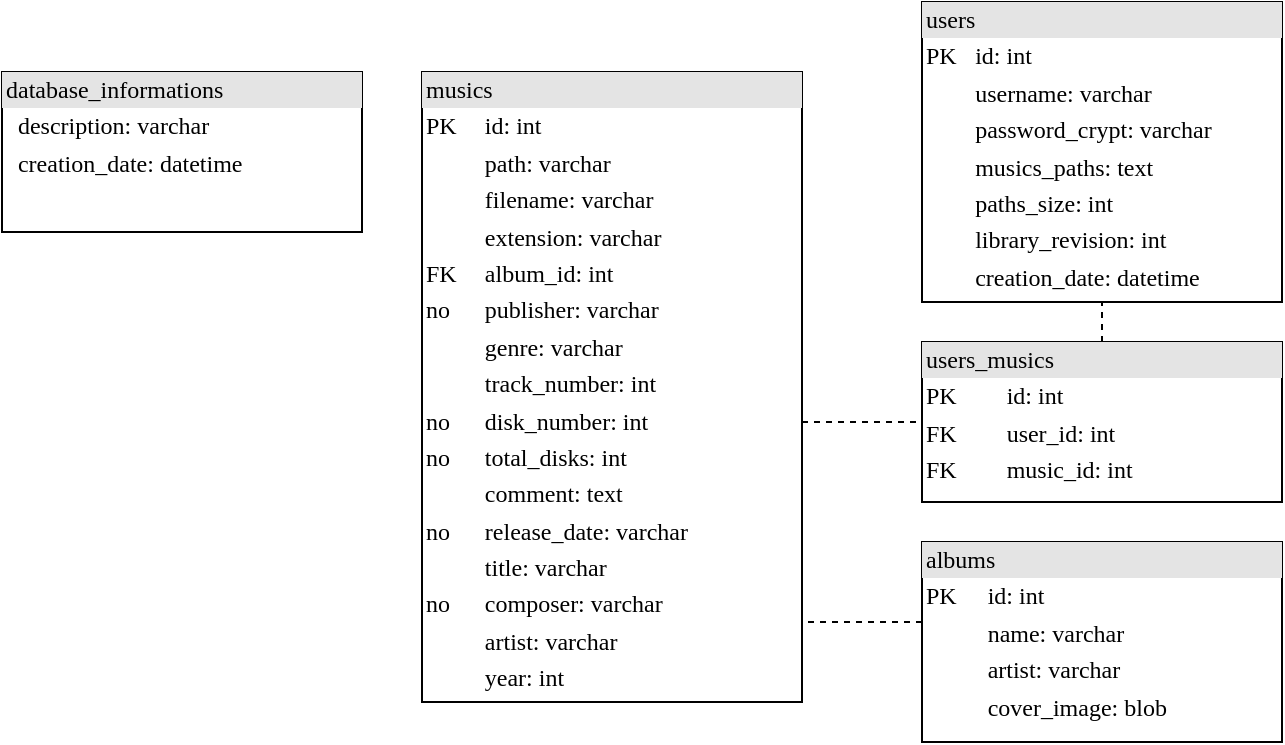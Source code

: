 <mxfile version="13.6.6" type="device"><diagram name="Page-1" id="2ca16b54-16f6-2749-3443-fa8db7711227"><mxGraphModel dx="1901" dy="435" grid="1" gridSize="10" guides="1" tooltips="1" connect="1" arrows="1" fold="1" page="1" pageScale="1" pageWidth="1100" pageHeight="850" background="#ffffff" math="0" shadow="0"><root><mxCell id="0"/><mxCell id="1" parent="0"/><mxCell id="2ed32ef02a7f4228-2" value="&lt;div style=&quot;box-sizing: border-box ; width: 100% ; background: #e4e4e4 ; padding: 2px&quot;&gt;users&lt;/div&gt;&lt;table style=&quot;width: 100% ; font-size: 1em&quot; cellpadding=&quot;2&quot; cellspacing=&quot;0&quot;&gt;&lt;tbody&gt;&lt;tr&gt;&lt;td&gt;PK&lt;/td&gt;&lt;td&gt;id: int&lt;/td&gt;&lt;/tr&gt;&lt;tr&gt;&lt;td&gt;&lt;br&gt;&lt;/td&gt;&lt;td&gt;username: varchar&lt;/td&gt;&lt;/tr&gt;&lt;tr&gt;&lt;td&gt;&lt;/td&gt;&lt;td&gt;password_crypt: varchar&lt;/td&gt;&lt;/tr&gt;&lt;tr&gt;&lt;td&gt;&lt;br&gt;&lt;/td&gt;&lt;td&gt;musics_paths: text&lt;br&gt;&lt;/td&gt;&lt;/tr&gt;&lt;tr&gt;&lt;td&gt;&lt;br&gt;&lt;/td&gt;&lt;td&gt;paths_size: int&lt;/td&gt;&lt;/tr&gt;&lt;tr&gt;&lt;td&gt;&lt;br&gt;&lt;/td&gt;&lt;td&gt;library_revision: int&lt;/td&gt;&lt;/tr&gt;&lt;tr&gt;&lt;td&gt;&lt;br&gt;&lt;/td&gt;&lt;td&gt;creation_date: datetime&lt;/td&gt;&lt;/tr&gt;&lt;/tbody&gt;&lt;/table&gt;" style="verticalAlign=top;align=left;overflow=fill;html=1;rounded=0;shadow=0;comic=0;labelBackgroundColor=none;strokeWidth=1;fontFamily=Verdana;fontSize=12" parent="1" vertex="1"><mxGeometry x="440" y="90" width="180" height="150" as="geometry"/></mxCell><mxCell id="2ed32ef02a7f4228-3" value="&lt;div style=&quot;box-sizing: border-box ; width: 100% ; background: #e4e4e4 ; padding: 2px&quot;&gt;musics&lt;/div&gt;&lt;table style=&quot;width: 100% ; font-size: 1em&quot; cellpadding=&quot;2&quot; cellspacing=&quot;0&quot;&gt;&lt;tbody&gt;&lt;tr&gt;&lt;td&gt;PK&lt;/td&gt;&lt;td&gt;id: int&lt;/td&gt;&lt;/tr&gt;&lt;tr&gt;&lt;td&gt;&lt;br&gt;&lt;/td&gt;&lt;td&gt;path: varchar&lt;/td&gt;&lt;/tr&gt;&lt;tr&gt;&lt;td&gt;&lt;br&gt;&lt;/td&gt;&lt;td&gt;filename: varchar&lt;/td&gt;&lt;/tr&gt;&lt;tr&gt;&lt;td&gt;&lt;br&gt;&lt;/td&gt;&lt;td&gt;extension: varchar&lt;/td&gt;&lt;/tr&gt;&lt;tr&gt;&lt;td&gt;FK&lt;/td&gt;&lt;td&gt;album_id: int&lt;br&gt;&lt;/td&gt;&lt;/tr&gt;&lt;tr&gt;&lt;td&gt;no&lt;/td&gt;&lt;td&gt;publisher: varchar&lt;br&gt;&lt;/td&gt;&lt;/tr&gt;&lt;tr&gt;&lt;td&gt;&lt;br&gt;&lt;/td&gt;&lt;td&gt;genre: varchar&lt;br&gt;&lt;/td&gt;&lt;/tr&gt;&lt;tr&gt;&lt;td&gt;&lt;br&gt;&lt;/td&gt;&lt;td&gt;track_number: int&lt;br&gt;&lt;/td&gt;&lt;/tr&gt;&lt;tr&gt;&lt;td&gt;no&lt;/td&gt;&lt;td&gt;disk_number: int&lt;/td&gt;&lt;/tr&gt;&lt;tr&gt;&lt;td&gt;no&lt;/td&gt;&lt;td&gt;total_disks: int&lt;br&gt;&lt;/td&gt;&lt;/tr&gt;&lt;tr&gt;&lt;td&gt;&lt;br&gt;&lt;/td&gt;&lt;td&gt;comment: text&lt;/td&gt;&lt;/tr&gt;&lt;tr&gt;&lt;td&gt;no&lt;/td&gt;&lt;td&gt;release_date: varchar&lt;/td&gt;&lt;/tr&gt;&lt;tr&gt;&lt;td&gt;&lt;br&gt;&lt;/td&gt;&lt;td&gt;title: varchar&lt;br&gt;&lt;/td&gt;&lt;/tr&gt;&lt;tr&gt;&lt;td&gt;no&lt;/td&gt;&lt;td&gt;composer: varchar&lt;/td&gt;&lt;/tr&gt;&lt;tr&gt;&lt;td&gt;&lt;br&gt;&lt;/td&gt;&lt;td&gt;artist: varchar&lt;/td&gt;&lt;/tr&gt;&lt;tr&gt;&lt;td&gt;&lt;br&gt;&lt;/td&gt;&lt;td&gt;year: int&lt;/td&gt;&lt;/tr&gt;&lt;/tbody&gt;&lt;/table&gt;" style="verticalAlign=top;align=left;overflow=fill;html=1;rounded=0;shadow=0;comic=0;labelBackgroundColor=none;strokeWidth=1;fontFamily=Verdana;fontSize=12" parent="1" vertex="1"><mxGeometry x="190" y="125" width="190" height="315" as="geometry"/></mxCell><mxCell id="dBr7GF5xRkNM5Q41oQyH-1" value="&lt;div style=&quot;box-sizing: border-box ; width: 100% ; background: #e4e4e4 ; padding: 2px&quot;&gt;users_musics&lt;/div&gt;&lt;table style=&quot;width: 100% ; font-size: 1em&quot; cellpadding=&quot;2&quot; cellspacing=&quot;0&quot;&gt;&lt;tbody&gt;&lt;tr&gt;&lt;td&gt;PK&lt;/td&gt;&lt;td&gt;id: int&lt;/td&gt;&lt;/tr&gt;&lt;tr&gt;&lt;td&gt;FK&lt;/td&gt;&lt;td&gt;user_id: int&lt;/td&gt;&lt;/tr&gt;&lt;tr&gt;&lt;td&gt;FK&lt;/td&gt;&lt;td&gt;music_id: int&lt;/td&gt;&lt;/tr&gt;&lt;/tbody&gt;&lt;/table&gt;" style="verticalAlign=top;align=left;overflow=fill;html=1;rounded=0;shadow=0;comic=0;labelBackgroundColor=none;strokeWidth=1;fontFamily=Verdana;fontSize=12" parent="1" vertex="1"><mxGeometry x="440" y="260" width="180" height="80" as="geometry"/></mxCell><mxCell id="dBr7GF5xRkNM5Q41oQyH-3" value="&lt;div style=&quot;box-sizing: border-box ; width: 100% ; background: #e4e4e4 ; padding: 2px&quot;&gt;albums&lt;/div&gt;&lt;table style=&quot;width: 100% ; font-size: 1em&quot; cellpadding=&quot;2&quot; cellspacing=&quot;0&quot;&gt;&lt;tbody&gt;&lt;tr&gt;&lt;td&gt;PK&lt;/td&gt;&lt;td&gt;id: int&lt;/td&gt;&lt;/tr&gt;&lt;tr&gt;&lt;td&gt;&lt;br&gt;&lt;/td&gt;&lt;td&gt;name: varchar&lt;/td&gt;&lt;/tr&gt;&lt;tr&gt;&lt;td&gt;&lt;br&gt;&lt;/td&gt;&lt;td&gt;artist: varchar&lt;/td&gt;&lt;/tr&gt;&lt;tr&gt;&lt;td&gt;&lt;br&gt;&lt;/td&gt;&lt;td&gt;cover_image: blob&lt;/td&gt;&lt;/tr&gt;&lt;/tbody&gt;&lt;/table&gt;" style="verticalAlign=top;align=left;overflow=fill;html=1;rounded=0;shadow=0;comic=0;labelBackgroundColor=none;strokeWidth=1;fontFamily=Verdana;fontSize=12" parent="1" vertex="1"><mxGeometry x="440" y="360" width="180" height="100" as="geometry"/></mxCell><mxCell id="dBr7GF5xRkNM5Q41oQyH-4" value="" style="endArrow=none;dashed=1;html=1;edgeStyle=elbowEdgeStyle;elbow=vertical;" parent="1" source="dBr7GF5xRkNM5Q41oQyH-3" target="2ed32ef02a7f4228-3" edge="1"><mxGeometry width="50" height="50" relative="1" as="geometry"><mxPoint x="340" y="330" as="sourcePoint"/><mxPoint x="390" y="280" as="targetPoint"/></mxGeometry></mxCell><mxCell id="dBr7GF5xRkNM5Q41oQyH-5" value="" style="endArrow=none;dashed=1;html=1;edgeStyle=elbowEdgeStyle;elbow=vertical;" parent="1" source="2ed32ef02a7f4228-3" target="dBr7GF5xRkNM5Q41oQyH-1" edge="1"><mxGeometry width="50" height="50" relative="1" as="geometry"><mxPoint x="340" y="330" as="sourcePoint"/><mxPoint x="390" y="280" as="targetPoint"/></mxGeometry></mxCell><mxCell id="dBr7GF5xRkNM5Q41oQyH-6" value="" style="endArrow=none;dashed=1;html=1;edgeStyle=elbowEdgeStyle;elbow=vertical;" parent="1" source="dBr7GF5xRkNM5Q41oQyH-1" target="2ed32ef02a7f4228-2" edge="1"><mxGeometry width="50" height="50" relative="1" as="geometry"><mxPoint x="340" y="220" as="sourcePoint"/><mxPoint x="390" y="280" as="targetPoint"/></mxGeometry></mxCell><mxCell id="laoNqn4LKzIGpBlNc77c-1" value="&lt;div style=&quot;box-sizing: border-box ; width: 100% ; background: #e4e4e4 ; padding: 2px&quot;&gt;database_informations&lt;/div&gt;&lt;table style=&quot;width: 100% ; font-size: 1em&quot; cellpadding=&quot;2&quot; cellspacing=&quot;0&quot;&gt;&lt;tbody&gt;&lt;tr&gt;&lt;td&gt;&lt;br&gt;&lt;/td&gt;&lt;td&gt;description: varchar&lt;/td&gt;&lt;/tr&gt;&lt;tr&gt;&lt;td&gt;&lt;br&gt;&lt;/td&gt;&lt;td&gt;creation_date: datetime&lt;/td&gt;&lt;/tr&gt;&lt;/tbody&gt;&lt;/table&gt;" style="verticalAlign=top;align=left;overflow=fill;html=1;rounded=0;shadow=0;comic=0;labelBackgroundColor=none;strokeWidth=1;fontFamily=Verdana;fontSize=12" vertex="1" parent="1"><mxGeometry x="-20" y="125" width="180" height="80" as="geometry"/></mxCell></root></mxGraphModel></diagram></mxfile>